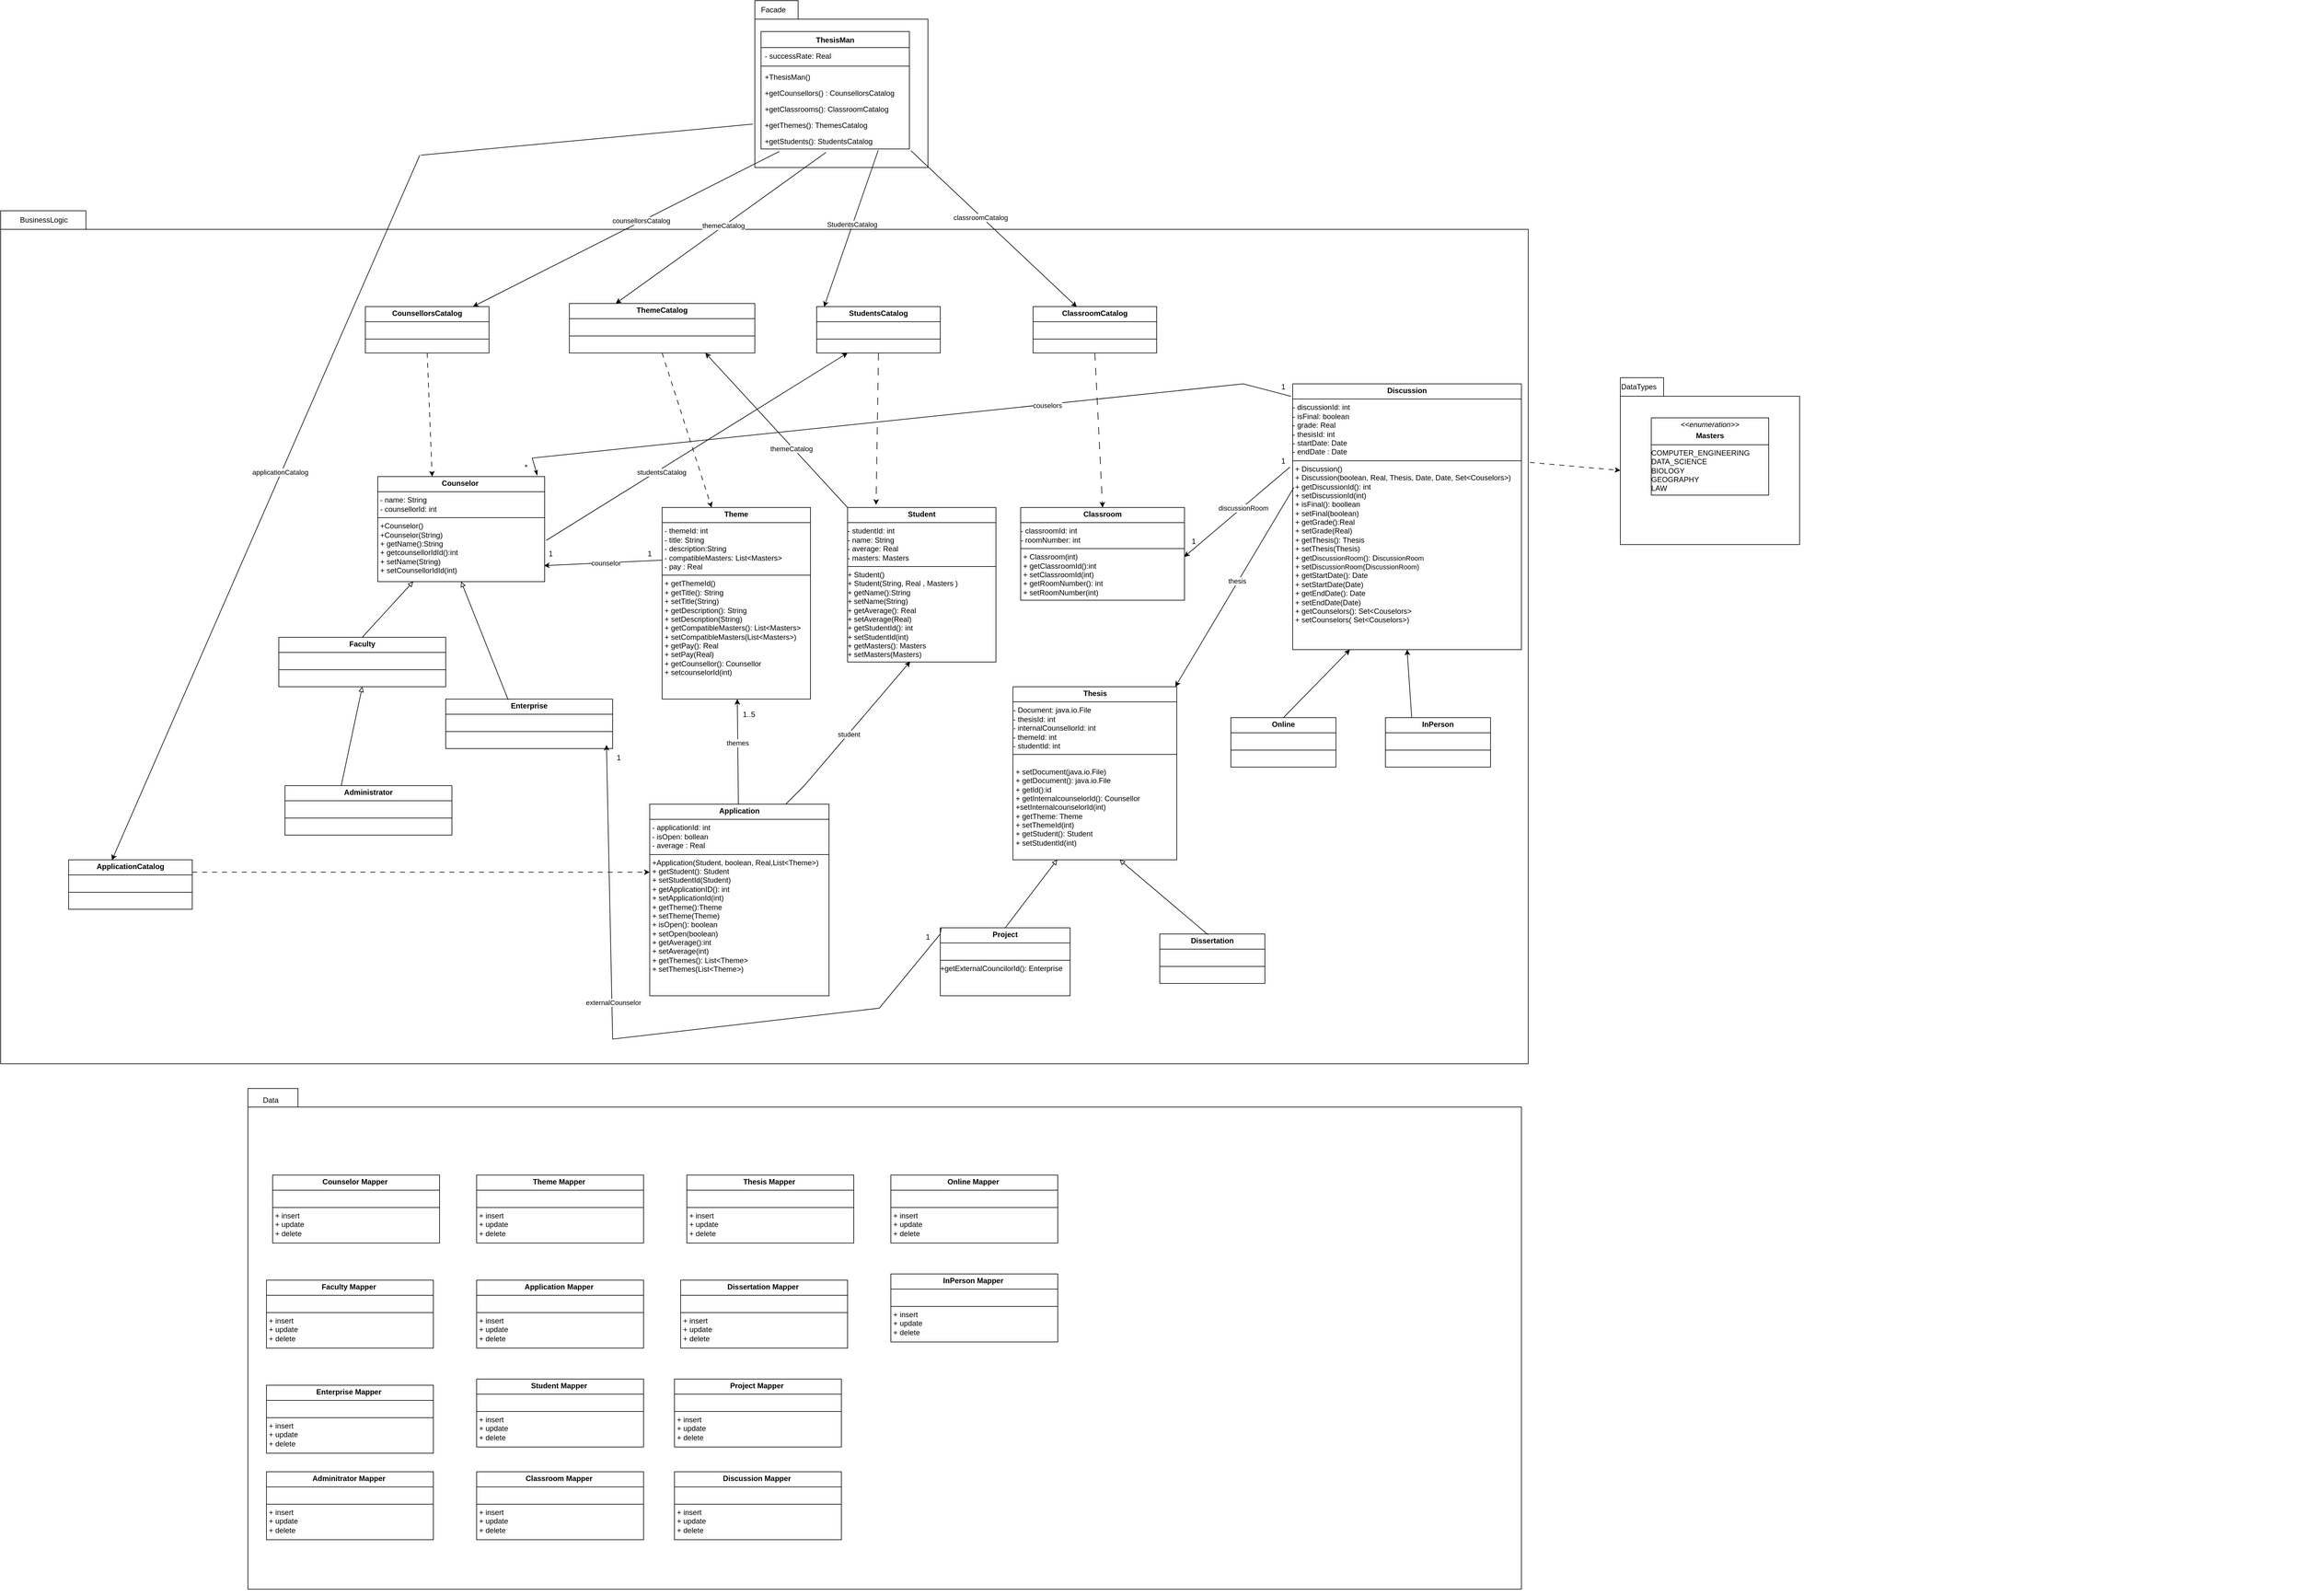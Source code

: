 <mxfile version="24.2.1" type="github">
  <diagram name="Page-1" id="Iy_dI4fpFOT3Uq1jtPuq">
    <mxGraphModel dx="2110" dy="1844" grid="1" gridSize="10" guides="1" tooltips="1" connect="1" arrows="1" fold="1" page="1" pageScale="1" pageWidth="850" pageHeight="1100" math="0" shadow="0">
      <root>
        <mxCell id="0" />
        <mxCell id="1" parent="0" />
        <mxCell id="9Kb7eWinXGNjsF5yYqvm-149" value="" style="shape=folder;fontStyle=1;spacingTop=10;tabWidth=70;tabHeight=30;tabPosition=left;html=1;whiteSpace=wrap;" parent="1" vertex="1">
          <mxGeometry x="740" y="90" width="280" height="270" as="geometry" />
        </mxCell>
        <mxCell id="9Kb7eWinXGNjsF5yYqvm-150" value="Facade" style="text;html=1;align=center;verticalAlign=middle;whiteSpace=wrap;rounded=0;" parent="1" vertex="1">
          <mxGeometry x="740" y="100" width="60" height="10" as="geometry" />
        </mxCell>
        <mxCell id="9Kb7eWinXGNjsF5yYqvm-152" value="" style="shape=folder;fontStyle=1;spacingTop=10;tabWidth=110;tabHeight=30;tabPosition=left;html=1;whiteSpace=wrap;" parent="1" vertex="1">
          <mxGeometry x="-480" y="430" width="2471" height="1380" as="geometry" />
        </mxCell>
        <mxCell id="9Kb7eWinXGNjsF5yYqvm-153" value="BusinessLogic" style="text;html=1;align=center;verticalAlign=middle;whiteSpace=wrap;rounded=0;" parent="1" vertex="1">
          <mxGeometry x="-440" y="430" width="60" height="30" as="geometry" />
        </mxCell>
        <mxCell id="9Kb7eWinXGNjsF5yYqvm-156" value="ThesisMan" style="swimlane;fontStyle=1;align=center;verticalAlign=top;childLayout=stackLayout;horizontal=1;startSize=26;horizontalStack=0;resizeParent=1;resizeParentMax=0;resizeLast=0;collapsible=1;marginBottom=0;whiteSpace=wrap;html=1;" parent="1" vertex="1">
          <mxGeometry x="750" y="140" width="240" height="190" as="geometry" />
        </mxCell>
        <mxCell id="9Kb7eWinXGNjsF5yYqvm-157" value="- successRate: Real" style="text;strokeColor=none;fillColor=none;align=left;verticalAlign=top;spacingLeft=4;spacingRight=4;overflow=hidden;rotatable=0;points=[[0,0.5],[1,0.5]];portConstraint=eastwest;whiteSpace=wrap;html=1;" parent="9Kb7eWinXGNjsF5yYqvm-156" vertex="1">
          <mxGeometry y="26" width="240" height="26" as="geometry" />
        </mxCell>
        <mxCell id="9Kb7eWinXGNjsF5yYqvm-158" value="" style="line;strokeWidth=1;fillColor=none;align=left;verticalAlign=middle;spacingTop=-1;spacingLeft=3;spacingRight=3;rotatable=0;labelPosition=right;points=[];portConstraint=eastwest;strokeColor=inherit;" parent="9Kb7eWinXGNjsF5yYqvm-156" vertex="1">
          <mxGeometry y="52" width="240" height="8" as="geometry" />
        </mxCell>
        <mxCell id="9Kb7eWinXGNjsF5yYqvm-159" value="+ThesisMan()" style="text;strokeColor=none;fillColor=none;align=left;verticalAlign=top;spacingLeft=4;spacingRight=4;overflow=hidden;rotatable=0;points=[[0,0.5],[1,0.5]];portConstraint=eastwest;whiteSpace=wrap;html=1;" parent="9Kb7eWinXGNjsF5yYqvm-156" vertex="1">
          <mxGeometry y="60" width="240" height="26" as="geometry" />
        </mxCell>
        <mxCell id="9Kb7eWinXGNjsF5yYqvm-163" value="&lt;div&gt;+getCounsellors() : CounsellorsCatalog&lt;br&gt;&lt;/div&gt;" style="text;strokeColor=none;fillColor=none;align=left;verticalAlign=top;spacingLeft=4;spacingRight=4;overflow=hidden;rotatable=0;points=[[0,0.5],[1,0.5]];portConstraint=eastwest;whiteSpace=wrap;html=1;" parent="9Kb7eWinXGNjsF5yYqvm-156" vertex="1">
          <mxGeometry y="86" width="240" height="26" as="geometry" />
        </mxCell>
        <mxCell id="9Kb7eWinXGNjsF5yYqvm-164" value="&lt;div&gt;+getClassrooms(): ClassroomCatalog&lt;br&gt;&lt;/div&gt;&lt;div&gt;&lt;br&gt;&lt;/div&gt;&lt;div&gt;&lt;br&gt;&lt;/div&gt;" style="text;strokeColor=none;fillColor=none;align=left;verticalAlign=top;spacingLeft=4;spacingRight=4;overflow=hidden;rotatable=0;points=[[0,0.5],[1,0.5]];portConstraint=eastwest;whiteSpace=wrap;html=1;" parent="9Kb7eWinXGNjsF5yYqvm-156" vertex="1">
          <mxGeometry y="112" width="240" height="26" as="geometry" />
        </mxCell>
        <mxCell id="9Kb7eWinXGNjsF5yYqvm-165" value="+getThemes(): ThemesCatalog" style="text;strokeColor=none;fillColor=none;align=left;verticalAlign=top;spacingLeft=4;spacingRight=4;overflow=hidden;rotatable=0;points=[[0,0.5],[1,0.5]];portConstraint=eastwest;whiteSpace=wrap;html=1;" parent="9Kb7eWinXGNjsF5yYqvm-156" vertex="1">
          <mxGeometry y="138" width="240" height="26" as="geometry" />
        </mxCell>
        <mxCell id="9Kb7eWinXGNjsF5yYqvm-180" value="+getStudents(): StudentsCatalog" style="text;strokeColor=none;fillColor=none;align=left;verticalAlign=top;spacingLeft=4;spacingRight=4;overflow=hidden;rotatable=0;points=[[0,0.5],[1,0.5]];portConstraint=eastwest;whiteSpace=wrap;html=1;" parent="9Kb7eWinXGNjsF5yYqvm-156" vertex="1">
          <mxGeometry y="164" width="240" height="26" as="geometry" />
        </mxCell>
        <mxCell id="9Kb7eWinXGNjsF5yYqvm-175" value="&lt;p style=&quot;margin:0px;margin-top:4px;text-align:center;&quot;&gt;&lt;b&gt;CounsellorsCatalog&lt;/b&gt;&lt;/p&gt;&lt;hr size=&quot;1&quot; style=&quot;border-style:solid;&quot;&gt;&lt;p style=&quot;margin:0px;margin-left:4px;&quot;&gt;&lt;br&gt;&lt;/p&gt;&lt;hr size=&quot;1&quot; style=&quot;border-style:solid;&quot;&gt;&lt;p style=&quot;margin:0px;margin-left:4px;&quot;&gt;&lt;br&gt;&lt;/p&gt;" style="verticalAlign=top;align=left;overflow=fill;html=1;whiteSpace=wrap;" parent="1" vertex="1">
          <mxGeometry x="110" y="585" width="200" height="75" as="geometry" />
        </mxCell>
        <mxCell id="9Kb7eWinXGNjsF5yYqvm-176" value="" style="endArrow=classic;html=1;rounded=0;exitX=0.122;exitY=1.16;exitDx=0;exitDy=0;exitPerimeter=0;" parent="1" source="9Kb7eWinXGNjsF5yYqvm-180" target="9Kb7eWinXGNjsF5yYqvm-175" edge="1">
          <mxGeometry width="50" height="50" relative="1" as="geometry">
            <mxPoint x="220" y="350" as="sourcePoint" />
            <mxPoint x="300" y="510" as="targetPoint" />
          </mxGeometry>
        </mxCell>
        <mxCell id="9Kb7eWinXGNjsF5yYqvm-177" value="counsellorsCatalog" style="edgeLabel;html=1;align=center;verticalAlign=middle;resizable=0;points=[];" parent="9Kb7eWinXGNjsF5yYqvm-176" vertex="1" connectable="0">
          <mxGeometry x="-0.1" y="-2" relative="1" as="geometry">
            <mxPoint as="offset" />
          </mxGeometry>
        </mxCell>
        <mxCell id="9Kb7eWinXGNjsF5yYqvm-178" value="&lt;p style=&quot;margin:0px;margin-top:4px;text-align:center;&quot;&gt;&lt;b&gt;ThemeCatalog&lt;/b&gt;&lt;/p&gt;&lt;hr size=&quot;1&quot; style=&quot;border-style:solid;&quot;&gt;&lt;p style=&quot;margin:0px;margin-left:4px;&quot;&gt;&lt;br&gt;&lt;/p&gt;&lt;hr size=&quot;1&quot; style=&quot;border-style:solid;&quot;&gt;&lt;p style=&quot;margin:0px;margin-left:4px;&quot;&gt;&lt;br&gt;&lt;/p&gt;" style="verticalAlign=top;align=left;overflow=fill;html=1;whiteSpace=wrap;" parent="1" vertex="1">
          <mxGeometry x="440" y="580" width="300" height="80" as="geometry" />
        </mxCell>
        <mxCell id="9Kb7eWinXGNjsF5yYqvm-179" value="&lt;p style=&quot;margin:0px;margin-top:4px;text-align:center;&quot;&gt;&lt;b&gt;StudentsCatalog&lt;/b&gt;&lt;/p&gt;&lt;hr size=&quot;1&quot; style=&quot;border-style:solid;&quot;&gt;&lt;p style=&quot;margin:0px;margin-left:4px;&quot;&gt;&lt;br&gt;&lt;/p&gt;&lt;hr size=&quot;1&quot; style=&quot;border-style:solid;&quot;&gt;&lt;p style=&quot;margin:0px;margin-left:4px;&quot;&gt;&lt;br&gt;&lt;/p&gt;" style="verticalAlign=top;align=left;overflow=fill;html=1;whiteSpace=wrap;" parent="1" vertex="1">
          <mxGeometry x="840" y="585" width="200" height="75" as="geometry" />
        </mxCell>
        <mxCell id="9Kb7eWinXGNjsF5yYqvm-181" value="" style="endArrow=classic;html=1;rounded=0;exitX=0.438;exitY=1.211;exitDx=0;exitDy=0;exitPerimeter=0;entryX=0.25;entryY=0;entryDx=0;entryDy=0;" parent="1" source="9Kb7eWinXGNjsF5yYqvm-180" target="9Kb7eWinXGNjsF5yYqvm-178" edge="1">
          <mxGeometry width="50" height="50" relative="1" as="geometry">
            <mxPoint x="400" y="570" as="sourcePoint" />
            <mxPoint x="450" y="520" as="targetPoint" />
          </mxGeometry>
        </mxCell>
        <mxCell id="9Kb7eWinXGNjsF5yYqvm-183" value="themeCatalog" style="edgeLabel;html=1;align=center;verticalAlign=middle;resizable=0;points=[];" parent="9Kb7eWinXGNjsF5yYqvm-181" vertex="1" connectable="0">
          <mxGeometry x="-0.024" y="-1" relative="1" as="geometry">
            <mxPoint as="offset" />
          </mxGeometry>
        </mxCell>
        <mxCell id="9Kb7eWinXGNjsF5yYqvm-182" value="" style="endArrow=classic;html=1;rounded=0;exitX=0.79;exitY=1.077;exitDx=0;exitDy=0;exitPerimeter=0;entryX=0.06;entryY=0.005;entryDx=0;entryDy=0;entryPerimeter=0;" parent="1" source="9Kb7eWinXGNjsF5yYqvm-180" target="9Kb7eWinXGNjsF5yYqvm-179" edge="1">
          <mxGeometry width="50" height="50" relative="1" as="geometry">
            <mxPoint x="400" y="570" as="sourcePoint" />
            <mxPoint x="450" y="520" as="targetPoint" />
          </mxGeometry>
        </mxCell>
        <mxCell id="9Kb7eWinXGNjsF5yYqvm-184" value="StudentsCatalog" style="edgeLabel;html=1;align=center;verticalAlign=middle;resizable=0;points=[];" parent="9Kb7eWinXGNjsF5yYqvm-182" vertex="1" connectable="0">
          <mxGeometry x="-0.052" y="-1" relative="1" as="geometry">
            <mxPoint as="offset" />
          </mxGeometry>
        </mxCell>
        <mxCell id="9Kb7eWinXGNjsF5yYqvm-185" value="" style="group" parent="1" vertex="1" connectable="0">
          <mxGeometry x="-90" y="1780" width="3330" height="890" as="geometry" />
        </mxCell>
        <mxCell id="9Kb7eWinXGNjsF5yYqvm-154" value="" style="shape=folder;fontStyle=1;spacingTop=10;tabWidth=70;tabHeight=30;tabPosition=left;html=1;whiteSpace=wrap;" parent="9Kb7eWinXGNjsF5yYqvm-185" vertex="1">
          <mxGeometry x="10" y="70" width="2060" height="810" as="geometry" />
        </mxCell>
        <mxCell id="9Kb7eWinXGNjsF5yYqvm-155" value="Data" style="text;html=1;align=center;verticalAlign=middle;whiteSpace=wrap;rounded=0;" parent="9Kb7eWinXGNjsF5yYqvm-185" vertex="1">
          <mxGeometry x="-159.998" y="39.996" width="413.793" height="97.778" as="geometry" />
        </mxCell>
        <mxCell id="OWafIZ12DqesCI9W8bvT-5" value="&lt;p style=&quot;margin: 4px 0px 0px; text-align: center;&quot;&gt;&lt;b&gt;Counselor Mapper&amp;nbsp;&lt;/b&gt;&lt;br&gt;&lt;/p&gt;&lt;hr style=&quot;border-style: solid;&quot; size=&quot;1&quot;&gt;&lt;p style=&quot;margin: 0px 0px 0px 4px;&quot;&gt;&lt;br&gt;&lt;/p&gt;&lt;hr style=&quot;border-style: solid;&quot; size=&quot;1&quot;&gt;&lt;p style=&quot;margin: 0px 0px 0px 4px;&quot;&gt;&lt;span style=&quot;background-color: initial;&quot;&gt;+ insert&lt;/span&gt;&lt;/p&gt;&lt;p style=&quot;margin: 0px 0px 0px 4px;&quot;&gt;&lt;span style=&quot;background-color: initial;&quot;&gt;+ update&lt;/span&gt;&lt;/p&gt;&lt;p style=&quot;margin: 0px 0px 0px 4px;&quot;&gt;&lt;span style=&quot;background-color: initial;&quot;&gt;+ delete&lt;/span&gt;&lt;/p&gt;" style="verticalAlign=top;align=left;overflow=fill;html=1;whiteSpace=wrap;" vertex="1" parent="9Kb7eWinXGNjsF5yYqvm-185">
          <mxGeometry x="50" y="210" width="270" height="110" as="geometry" />
        </mxCell>
        <mxCell id="OWafIZ12DqesCI9W8bvT-10" value="&lt;p style=&quot;margin:0px;margin-top:4px;text-align:center;&quot;&gt;&lt;b&gt;Faculty Mapper&amp;nbsp;&lt;/b&gt;&lt;br&gt;&lt;/p&gt;&lt;hr size=&quot;1&quot; style=&quot;border-style:solid;&quot;&gt;&lt;p style=&quot;margin:0px;margin-left:4px;&quot;&gt;&lt;br&gt;&lt;/p&gt;&lt;hr size=&quot;1&quot; style=&quot;border-style:solid;&quot;&gt;&lt;p style=&quot;margin:0px;margin-left:4px;&quot;&gt;&lt;span style=&quot;background-color: initial;&quot;&gt;+ insert&lt;/span&gt;&lt;/p&gt;&lt;p style=&quot;margin:0px;margin-left:4px;&quot;&gt;&lt;span style=&quot;background-color: initial;&quot;&gt;+ update&lt;/span&gt;&lt;/p&gt;&lt;p style=&quot;margin:0px;margin-left:4px;&quot;&gt;&lt;span style=&quot;background-color: initial;&quot;&gt;+ delete&lt;/span&gt;&lt;/p&gt;" style="verticalAlign=top;align=left;overflow=fill;html=1;whiteSpace=wrap;" vertex="1" parent="9Kb7eWinXGNjsF5yYqvm-185">
          <mxGeometry x="40" y="380" width="270" height="110" as="geometry" />
        </mxCell>
        <mxCell id="OWafIZ12DqesCI9W8bvT-11" value="&lt;p style=&quot;margin:0px;margin-top:4px;text-align:center;&quot;&gt;&lt;b&gt;Enterprise Mapper&amp;nbsp;&lt;/b&gt;&lt;br&gt;&lt;/p&gt;&lt;hr size=&quot;1&quot; style=&quot;border-style:solid;&quot;&gt;&lt;p style=&quot;margin:0px;margin-left:4px;&quot;&gt;&lt;br&gt;&lt;/p&gt;&lt;hr size=&quot;1&quot; style=&quot;border-style:solid;&quot;&gt;&lt;p style=&quot;margin:0px;margin-left:4px;&quot;&gt;&lt;span style=&quot;background-color: initial;&quot;&gt;+ insert&lt;/span&gt;&lt;/p&gt;&lt;p style=&quot;margin:0px;margin-left:4px;&quot;&gt;&lt;span style=&quot;background-color: initial;&quot;&gt;+ update&lt;/span&gt;&lt;/p&gt;&lt;p style=&quot;margin:0px;margin-left:4px;&quot;&gt;&lt;span style=&quot;background-color: initial;&quot;&gt;+ delete&lt;/span&gt;&lt;/p&gt;" style="verticalAlign=top;align=left;overflow=fill;html=1;whiteSpace=wrap;" vertex="1" parent="9Kb7eWinXGNjsF5yYqvm-185">
          <mxGeometry x="40" y="550" width="270" height="110" as="geometry" />
        </mxCell>
        <mxCell id="OWafIZ12DqesCI9W8bvT-12" value="&lt;p style=&quot;margin:0px;margin-top:4px;text-align:center;&quot;&gt;&lt;b&gt;Adminitrator Mapper&amp;nbsp;&lt;/b&gt;&lt;br&gt;&lt;/p&gt;&lt;hr size=&quot;1&quot; style=&quot;border-style:solid;&quot;&gt;&lt;p style=&quot;margin:0px;margin-left:4px;&quot;&gt;&lt;br&gt;&lt;/p&gt;&lt;hr size=&quot;1&quot; style=&quot;border-style:solid;&quot;&gt;&lt;p style=&quot;margin:0px;margin-left:4px;&quot;&gt;&lt;span style=&quot;background-color: initial;&quot;&gt;+ insert&lt;/span&gt;&lt;/p&gt;&lt;p style=&quot;margin:0px;margin-left:4px;&quot;&gt;&lt;span style=&quot;background-color: initial;&quot;&gt;+ update&lt;/span&gt;&lt;/p&gt;&lt;p style=&quot;margin:0px;margin-left:4px;&quot;&gt;&lt;span style=&quot;background-color: initial;&quot;&gt;+ delete&lt;/span&gt;&lt;/p&gt;" style="verticalAlign=top;align=left;overflow=fill;html=1;whiteSpace=wrap;" vertex="1" parent="9Kb7eWinXGNjsF5yYqvm-185">
          <mxGeometry x="40" y="690" width="270" height="110" as="geometry" />
        </mxCell>
        <mxCell id="OWafIZ12DqesCI9W8bvT-34" value="&lt;p style=&quot;margin: 4px 0px 0px; text-align: center;&quot;&gt;&lt;b&gt;Theme Mapper&amp;nbsp;&lt;/b&gt;&lt;br&gt;&lt;/p&gt;&lt;hr style=&quot;border-style: solid;&quot; size=&quot;1&quot;&gt;&lt;p style=&quot;margin: 0px 0px 0px 4px;&quot;&gt;&lt;br&gt;&lt;/p&gt;&lt;hr style=&quot;border-style: solid;&quot; size=&quot;1&quot;&gt;&lt;p style=&quot;margin: 0px 0px 0px 4px;&quot;&gt;&lt;span style=&quot;background-color: initial;&quot;&gt;+ insert&lt;/span&gt;&lt;/p&gt;&lt;p style=&quot;margin: 0px 0px 0px 4px;&quot;&gt;&lt;span style=&quot;background-color: initial;&quot;&gt;+ update&lt;/span&gt;&lt;/p&gt;&lt;p style=&quot;margin: 0px 0px 0px 4px;&quot;&gt;&lt;span style=&quot;background-color: initial;&quot;&gt;+ delete&lt;/span&gt;&lt;/p&gt;" style="verticalAlign=top;align=left;overflow=fill;html=1;whiteSpace=wrap;" vertex="1" parent="9Kb7eWinXGNjsF5yYqvm-185">
          <mxGeometry x="380" y="210" width="270" height="110" as="geometry" />
        </mxCell>
        <mxCell id="OWafIZ12DqesCI9W8bvT-35" value="&lt;p style=&quot;margin: 4px 0px 0px; text-align: center;&quot;&gt;&lt;b&gt;Application Mapper&amp;nbsp;&lt;/b&gt;&lt;br&gt;&lt;/p&gt;&lt;hr style=&quot;border-style: solid;&quot; size=&quot;1&quot;&gt;&lt;p style=&quot;margin: 0px 0px 0px 4px;&quot;&gt;&lt;br&gt;&lt;/p&gt;&lt;hr style=&quot;border-style: solid;&quot; size=&quot;1&quot;&gt;&lt;p style=&quot;margin: 0px 0px 0px 4px;&quot;&gt;&lt;span style=&quot;background-color: initial;&quot;&gt;+ insert&lt;/span&gt;&lt;/p&gt;&lt;p style=&quot;margin: 0px 0px 0px 4px;&quot;&gt;&lt;span style=&quot;background-color: initial;&quot;&gt;+ update&lt;/span&gt;&lt;/p&gt;&lt;p style=&quot;margin: 0px 0px 0px 4px;&quot;&gt;&lt;span style=&quot;background-color: initial;&quot;&gt;+ delete&lt;/span&gt;&lt;/p&gt;" style="verticalAlign=top;align=left;overflow=fill;html=1;whiteSpace=wrap;" vertex="1" parent="9Kb7eWinXGNjsF5yYqvm-185">
          <mxGeometry x="380" y="380" width="270" height="110" as="geometry" />
        </mxCell>
        <mxCell id="OWafIZ12DqesCI9W8bvT-36" value="&lt;p style=&quot;margin: 4px 0px 0px; text-align: center;&quot;&gt;&lt;b&gt;Student Mapper&amp;nbsp;&lt;/b&gt;&lt;br&gt;&lt;/p&gt;&lt;hr style=&quot;border-style: solid;&quot; size=&quot;1&quot;&gt;&lt;p style=&quot;margin: 0px 0px 0px 4px;&quot;&gt;&lt;br&gt;&lt;/p&gt;&lt;hr style=&quot;border-style: solid;&quot; size=&quot;1&quot;&gt;&lt;p style=&quot;margin: 0px 0px 0px 4px;&quot;&gt;&lt;span style=&quot;background-color: initial;&quot;&gt;+ insert&lt;/span&gt;&lt;/p&gt;&lt;p style=&quot;margin: 0px 0px 0px 4px;&quot;&gt;&lt;span style=&quot;background-color: initial;&quot;&gt;+ update&lt;/span&gt;&lt;/p&gt;&lt;p style=&quot;margin: 0px 0px 0px 4px;&quot;&gt;&lt;span style=&quot;background-color: initial;&quot;&gt;+ delete&lt;/span&gt;&lt;/p&gt;" style="verticalAlign=top;align=left;overflow=fill;html=1;whiteSpace=wrap;" vertex="1" parent="9Kb7eWinXGNjsF5yYqvm-185">
          <mxGeometry x="380" y="540" width="270" height="110" as="geometry" />
        </mxCell>
        <mxCell id="OWafIZ12DqesCI9W8bvT-37" value="&lt;p style=&quot;margin: 4px 0px 0px; text-align: center;&quot;&gt;&lt;b&gt;Classroom Mapper&amp;nbsp;&lt;/b&gt;&lt;br&gt;&lt;/p&gt;&lt;hr style=&quot;border-style: solid;&quot; size=&quot;1&quot;&gt;&lt;p style=&quot;margin: 0px 0px 0px 4px;&quot;&gt;&lt;br&gt;&lt;/p&gt;&lt;hr style=&quot;border-style: solid;&quot; size=&quot;1&quot;&gt;&lt;p style=&quot;margin: 0px 0px 0px 4px;&quot;&gt;&lt;span style=&quot;background-color: initial;&quot;&gt;+ insert&lt;/span&gt;&lt;/p&gt;&lt;p style=&quot;margin: 0px 0px 0px 4px;&quot;&gt;&lt;span style=&quot;background-color: initial;&quot;&gt;+ update&lt;/span&gt;&lt;/p&gt;&lt;p style=&quot;margin: 0px 0px 0px 4px;&quot;&gt;&lt;span style=&quot;background-color: initial;&quot;&gt;+ delete&lt;/span&gt;&lt;/p&gt;" style="verticalAlign=top;align=left;overflow=fill;html=1;whiteSpace=wrap;" vertex="1" parent="9Kb7eWinXGNjsF5yYqvm-185">
          <mxGeometry x="380" y="690" width="270" height="110" as="geometry" />
        </mxCell>
        <mxCell id="OWafIZ12DqesCI9W8bvT-38" value="&lt;p style=&quot;margin: 4px 0px 0px; text-align: center;&quot;&gt;&lt;b&gt;Thesis Mapper&amp;nbsp;&lt;/b&gt;&lt;br&gt;&lt;/p&gt;&lt;hr style=&quot;border-style: solid;&quot; size=&quot;1&quot;&gt;&lt;p style=&quot;margin: 0px 0px 0px 4px;&quot;&gt;&lt;br&gt;&lt;/p&gt;&lt;hr style=&quot;border-style: solid;&quot; size=&quot;1&quot;&gt;&lt;p style=&quot;margin: 0px 0px 0px 4px;&quot;&gt;&lt;span style=&quot;background-color: initial;&quot;&gt;+ insert&lt;/span&gt;&lt;/p&gt;&lt;p style=&quot;margin: 0px 0px 0px 4px;&quot;&gt;&lt;span style=&quot;background-color: initial;&quot;&gt;+ update&lt;/span&gt;&lt;/p&gt;&lt;p style=&quot;margin: 0px 0px 0px 4px;&quot;&gt;&lt;span style=&quot;background-color: initial;&quot;&gt;+ delete&lt;/span&gt;&lt;/p&gt;" style="verticalAlign=top;align=left;overflow=fill;html=1;whiteSpace=wrap;" vertex="1" parent="9Kb7eWinXGNjsF5yYqvm-185">
          <mxGeometry x="720" y="210" width="270" height="110" as="geometry" />
        </mxCell>
        <mxCell id="OWafIZ12DqesCI9W8bvT-39" value="&lt;p style=&quot;margin: 4px 0px 0px; text-align: center;&quot;&gt;&lt;b&gt;Dissertation Mapper&amp;nbsp;&lt;/b&gt;&lt;br&gt;&lt;/p&gt;&lt;hr style=&quot;border-style: solid;&quot; size=&quot;1&quot;&gt;&lt;p style=&quot;margin: 0px 0px 0px 4px;&quot;&gt;&lt;br&gt;&lt;/p&gt;&lt;hr style=&quot;border-style: solid;&quot; size=&quot;1&quot;&gt;&lt;p style=&quot;margin: 0px 0px 0px 4px;&quot;&gt;&lt;span style=&quot;background-color: initial;&quot;&gt;+ insert&lt;/span&gt;&lt;/p&gt;&lt;p style=&quot;margin: 0px 0px 0px 4px;&quot;&gt;&lt;span style=&quot;background-color: initial;&quot;&gt;+ update&lt;/span&gt;&lt;/p&gt;&lt;p style=&quot;margin: 0px 0px 0px 4px;&quot;&gt;&lt;span style=&quot;background-color: initial;&quot;&gt;+ delete&lt;/span&gt;&lt;/p&gt;" style="verticalAlign=top;align=left;overflow=fill;html=1;whiteSpace=wrap;" vertex="1" parent="9Kb7eWinXGNjsF5yYqvm-185">
          <mxGeometry x="710" y="380" width="270" height="110" as="geometry" />
        </mxCell>
        <mxCell id="OWafIZ12DqesCI9W8bvT-40" value="&lt;p style=&quot;margin: 4px 0px 0px; text-align: center;&quot;&gt;&lt;b&gt;Project Mapper&amp;nbsp;&lt;/b&gt;&lt;br&gt;&lt;/p&gt;&lt;hr style=&quot;border-style: solid;&quot; size=&quot;1&quot;&gt;&lt;p style=&quot;margin: 0px 0px 0px 4px;&quot;&gt;&lt;br&gt;&lt;/p&gt;&lt;hr style=&quot;border-style: solid;&quot; size=&quot;1&quot;&gt;&lt;p style=&quot;margin: 0px 0px 0px 4px;&quot;&gt;&lt;span style=&quot;background-color: initial;&quot;&gt;+ insert&lt;/span&gt;&lt;/p&gt;&lt;p style=&quot;margin: 0px 0px 0px 4px;&quot;&gt;&lt;span style=&quot;background-color: initial;&quot;&gt;+ update&lt;/span&gt;&lt;/p&gt;&lt;p style=&quot;margin: 0px 0px 0px 4px;&quot;&gt;&lt;span style=&quot;background-color: initial;&quot;&gt;+ delete&lt;/span&gt;&lt;/p&gt;" style="verticalAlign=top;align=left;overflow=fill;html=1;whiteSpace=wrap;" vertex="1" parent="9Kb7eWinXGNjsF5yYqvm-185">
          <mxGeometry x="700" y="540" width="270" height="110" as="geometry" />
        </mxCell>
        <mxCell id="OWafIZ12DqesCI9W8bvT-41" value="&lt;p style=&quot;margin: 4px 0px 0px; text-align: center;&quot;&gt;&lt;b&gt;Discussion Mapper&amp;nbsp;&lt;/b&gt;&lt;br&gt;&lt;/p&gt;&lt;hr style=&quot;border-style: solid;&quot; size=&quot;1&quot;&gt;&lt;p style=&quot;margin: 0px 0px 0px 4px;&quot;&gt;&lt;br&gt;&lt;/p&gt;&lt;hr style=&quot;border-style: solid;&quot; size=&quot;1&quot;&gt;&lt;p style=&quot;margin: 0px 0px 0px 4px;&quot;&gt;&lt;span style=&quot;background-color: initial;&quot;&gt;+ insert&lt;/span&gt;&lt;/p&gt;&lt;p style=&quot;margin: 0px 0px 0px 4px;&quot;&gt;&lt;span style=&quot;background-color: initial;&quot;&gt;+ update&lt;/span&gt;&lt;/p&gt;&lt;p style=&quot;margin: 0px 0px 0px 4px;&quot;&gt;&lt;span style=&quot;background-color: initial;&quot;&gt;+ delete&lt;/span&gt;&lt;/p&gt;" style="verticalAlign=top;align=left;overflow=fill;html=1;whiteSpace=wrap;" vertex="1" parent="9Kb7eWinXGNjsF5yYqvm-185">
          <mxGeometry x="700" y="690" width="270" height="110" as="geometry" />
        </mxCell>
        <mxCell id="OWafIZ12DqesCI9W8bvT-42" value="&lt;p style=&quot;margin: 4px 0px 0px; text-align: center;&quot;&gt;&lt;b&gt;Online Mapper&amp;nbsp;&lt;/b&gt;&lt;br&gt;&lt;/p&gt;&lt;hr style=&quot;border-style: solid;&quot; size=&quot;1&quot;&gt;&lt;p style=&quot;margin: 0px 0px 0px 4px;&quot;&gt;&lt;br&gt;&lt;/p&gt;&lt;hr style=&quot;border-style: solid;&quot; size=&quot;1&quot;&gt;&lt;p style=&quot;margin: 0px 0px 0px 4px;&quot;&gt;&lt;span style=&quot;background-color: initial;&quot;&gt;+ insert&lt;/span&gt;&lt;/p&gt;&lt;p style=&quot;margin: 0px 0px 0px 4px;&quot;&gt;&lt;span style=&quot;background-color: initial;&quot;&gt;+ update&lt;/span&gt;&lt;/p&gt;&lt;p style=&quot;margin: 0px 0px 0px 4px;&quot;&gt;&lt;span style=&quot;background-color: initial;&quot;&gt;+ delete&lt;/span&gt;&lt;/p&gt;" style="verticalAlign=top;align=left;overflow=fill;html=1;whiteSpace=wrap;" vertex="1" parent="9Kb7eWinXGNjsF5yYqvm-185">
          <mxGeometry x="1050" y="210" width="270" height="110" as="geometry" />
        </mxCell>
        <mxCell id="OWafIZ12DqesCI9W8bvT-43" value="&lt;p style=&quot;margin: 4px 0px 0px; text-align: center;&quot;&gt;&lt;b&gt;InPerson Mapper&amp;nbsp;&lt;/b&gt;&lt;br&gt;&lt;/p&gt;&lt;hr style=&quot;border-style: solid;&quot; size=&quot;1&quot;&gt;&lt;p style=&quot;margin: 0px 0px 0px 4px;&quot;&gt;&lt;br&gt;&lt;/p&gt;&lt;hr style=&quot;border-style: solid;&quot; size=&quot;1&quot;&gt;&lt;p style=&quot;margin: 0px 0px 0px 4px;&quot;&gt;&lt;span style=&quot;background-color: initial;&quot;&gt;+ insert&lt;/span&gt;&lt;/p&gt;&lt;p style=&quot;margin: 0px 0px 0px 4px;&quot;&gt;&lt;span style=&quot;background-color: initial;&quot;&gt;+ update&lt;/span&gt;&lt;/p&gt;&lt;p style=&quot;margin: 0px 0px 0px 4px;&quot;&gt;&lt;span style=&quot;background-color: initial;&quot;&gt;+ delete&lt;/span&gt;&lt;/p&gt;" style="verticalAlign=top;align=left;overflow=fill;html=1;whiteSpace=wrap;" vertex="1" parent="9Kb7eWinXGNjsF5yYqvm-185">
          <mxGeometry x="1050" y="370" width="270" height="110" as="geometry" />
        </mxCell>
        <mxCell id="9Kb7eWinXGNjsF5yYqvm-186" value="&lt;p style=&quot;margin:0px;margin-top:4px;text-align:center;&quot;&gt;&lt;b&gt;ClassroomCatalog&lt;/b&gt;&lt;/p&gt;&lt;hr size=&quot;1&quot; style=&quot;border-style:solid;&quot;&gt;&lt;p style=&quot;margin:0px;margin-left:4px;&quot;&gt;&lt;br&gt;&lt;/p&gt;&lt;hr size=&quot;1&quot; style=&quot;border-style:solid;&quot;&gt;&lt;p style=&quot;margin:0px;margin-left:4px;&quot;&gt;&lt;br&gt;&lt;/p&gt;" style="verticalAlign=top;align=left;overflow=fill;html=1;whiteSpace=wrap;" parent="1" vertex="1">
          <mxGeometry x="1190" y="585" width="200" height="75" as="geometry" />
        </mxCell>
        <mxCell id="9Kb7eWinXGNjsF5yYqvm-188" value="" style="endArrow=classic;html=1;rounded=0;entryX=0.354;entryY=0.007;entryDx=0;entryDy=0;entryPerimeter=0;exitX=1.011;exitY=1.11;exitDx=0;exitDy=0;exitPerimeter=0;" parent="1" source="9Kb7eWinXGNjsF5yYqvm-180" target="9Kb7eWinXGNjsF5yYqvm-186" edge="1">
          <mxGeometry width="50" height="50" relative="1" as="geometry">
            <mxPoint x="490" y="580" as="sourcePoint" />
            <mxPoint x="540" y="530" as="targetPoint" />
          </mxGeometry>
        </mxCell>
        <mxCell id="9Kb7eWinXGNjsF5yYqvm-189" value="classroomCatalog" style="edgeLabel;html=1;align=center;verticalAlign=middle;resizable=0;points=[];" parent="9Kb7eWinXGNjsF5yYqvm-188" vertex="1" connectable="0">
          <mxGeometry x="-0.159" y="-2" relative="1" as="geometry">
            <mxPoint x="1" as="offset" />
          </mxGeometry>
        </mxCell>
        <mxCell id="9Kb7eWinXGNjsF5yYqvm-191" value="" style="endArrow=classic;html=1;rounded=0;exitX=0.5;exitY=1;exitDx=0;exitDy=0;entryX=0.326;entryY=0;entryDx=0;entryDy=0;entryPerimeter=0;dashed=1;dashPattern=8 8;" parent="1" source="9Kb7eWinXGNjsF5yYqvm-175" target="9Kb7eWinXGNjsF5yYqvm-196" edge="1">
          <mxGeometry width="50" height="50" relative="1" as="geometry">
            <mxPoint x="280" y="925" as="sourcePoint" />
            <mxPoint x="330" y="875" as="targetPoint" />
          </mxGeometry>
        </mxCell>
        <mxCell id="9Kb7eWinXGNjsF5yYqvm-196" value="&lt;p style=&quot;margin:0px;margin-top:4px;text-align:center;&quot;&gt;&lt;b&gt;Counselor&amp;nbsp;&lt;/b&gt;&lt;br&gt;&lt;/p&gt;&lt;hr size=&quot;1&quot; style=&quot;border-style:solid;&quot;&gt;&lt;p style=&quot;margin:0px;margin-left:4px;&quot;&gt;- name: String&lt;/p&gt;&lt;p style=&quot;margin:0px;margin-left:4px;&quot;&gt;- counsellorId: int&lt;br&gt;&lt;/p&gt;&lt;hr size=&quot;1&quot; style=&quot;border-style:solid;&quot;&gt;&lt;p style=&quot;margin:0px;margin-left:4px;&quot;&gt;&lt;span style=&quot;background-color: initial;&quot;&gt;+Counselor()&lt;/span&gt;&lt;/p&gt;&lt;p style=&quot;margin:0px;margin-left:4px;&quot;&gt;&lt;span style=&quot;background-color: initial;&quot;&gt;+Counselor(String)&lt;/span&gt;&lt;/p&gt;&lt;p style=&quot;margin:0px;margin-left:4px;&quot;&gt;&lt;span style=&quot;background-color: initial;&quot;&gt;+ getName():String&lt;/span&gt;&lt;br&gt;&lt;/p&gt;&lt;p style=&quot;margin:0px;margin-left:4px;&quot;&gt;+ get&lt;span style=&quot;background-color: initial;&quot;&gt;counsellorId&lt;/span&gt;&lt;span style=&quot;background-color: initial;&quot;&gt;Id():int&lt;/span&gt;&lt;/p&gt;&lt;p style=&quot;margin: 0px 0px 0px 4px;&quot;&gt;&lt;span style=&quot;background-color: initial;&quot;&gt;+ setName(String)&lt;/span&gt;&lt;/p&gt;&lt;p style=&quot;margin: 0px 0px 0px 4px;&quot;&gt;+ setC&lt;span style=&quot;background-color: initial;&quot;&gt;ounsellorId&lt;/span&gt;&lt;span style=&quot;background-color: initial;&quot;&gt;Id(int)&lt;/span&gt;&lt;/p&gt;&lt;p style=&quot;margin: 0px 0px 0px 4px;&quot;&gt;&lt;br&gt;&lt;/p&gt;" style="verticalAlign=top;align=left;overflow=fill;html=1;whiteSpace=wrap;" parent="1" vertex="1">
          <mxGeometry x="130" y="860" width="270" height="170" as="geometry" />
        </mxCell>
        <mxCell id="9Kb7eWinXGNjsF5yYqvm-198" value="" style="endArrow=classic;html=1;rounded=0;entryX=0.25;entryY=1;entryDx=0;entryDy=0;exitX=1.009;exitY=0.608;exitDx=0;exitDy=0;exitPerimeter=0;" parent="1" source="9Kb7eWinXGNjsF5yYqvm-196" target="9Kb7eWinXGNjsF5yYqvm-179" edge="1">
          <mxGeometry width="50" height="50" relative="1" as="geometry">
            <mxPoint x="420" y="970" as="sourcePoint" />
            <mxPoint x="470" y="920" as="targetPoint" />
          </mxGeometry>
        </mxCell>
        <mxCell id="9Kb7eWinXGNjsF5yYqvm-199" value="studentsCatalog" style="edgeLabel;html=1;align=center;verticalAlign=middle;resizable=0;points=[];" parent="9Kb7eWinXGNjsF5yYqvm-198" vertex="1" connectable="0">
          <mxGeometry x="-0.246" y="-4" relative="1" as="geometry">
            <mxPoint as="offset" />
          </mxGeometry>
        </mxCell>
        <mxCell id="9Kb7eWinXGNjsF5yYqvm-200" value="&lt;p style=&quot;margin:0px;margin-top:4px;text-align:center;&quot;&gt;&lt;b&gt;Faculty&lt;/b&gt;&lt;/p&gt;&lt;hr size=&quot;1&quot; style=&quot;border-style:solid;&quot;&gt;&lt;p style=&quot;margin:0px;margin-left:4px;&quot;&gt;&lt;br&gt;&lt;/p&gt;&lt;hr size=&quot;1&quot; style=&quot;border-style:solid;&quot;&gt;" style="verticalAlign=top;align=left;overflow=fill;html=1;whiteSpace=wrap;" parent="1" vertex="1">
          <mxGeometry x="-30" y="1120" width="270" height="80" as="geometry" />
        </mxCell>
        <mxCell id="9Kb7eWinXGNjsF5yYqvm-201" value="" style="endArrow=block;html=1;rounded=0;exitX=0.5;exitY=0;exitDx=0;exitDy=0;endFill=0;" parent="1" source="9Kb7eWinXGNjsF5yYqvm-200" target="9Kb7eWinXGNjsF5yYqvm-196" edge="1">
          <mxGeometry width="50" height="50" relative="1" as="geometry">
            <mxPoint x="240" y="1100" as="sourcePoint" />
            <mxPoint x="290" y="1050" as="targetPoint" />
          </mxGeometry>
        </mxCell>
        <mxCell id="9Kb7eWinXGNjsF5yYqvm-202" value="" style="endArrow=block;html=1;rounded=0;exitX=0.336;exitY=0.016;exitDx=0;exitDy=0;endFill=0;exitPerimeter=0;entryX=0.5;entryY=1;entryDx=0;entryDy=0;" parent="1" source="9Kb7eWinXGNjsF5yYqvm-203" target="9Kb7eWinXGNjsF5yYqvm-200" edge="1">
          <mxGeometry width="50" height="50" relative="1" as="geometry">
            <mxPoint x="180" y="1310" as="sourcePoint" />
            <mxPoint x="200" y="1210" as="targetPoint" />
          </mxGeometry>
        </mxCell>
        <mxCell id="9Kb7eWinXGNjsF5yYqvm-203" value="&lt;p style=&quot;margin:0px;margin-top:4px;text-align:center;&quot;&gt;&lt;b&gt;Administrator&lt;/b&gt;&lt;br&gt;&lt;/p&gt;&lt;hr size=&quot;1&quot; style=&quot;border-style:solid;&quot;&gt;&lt;p style=&quot;margin:0px;margin-left:4px;&quot;&gt;&lt;br&gt;&lt;/p&gt;&lt;hr size=&quot;1&quot; style=&quot;border-style:solid;&quot;&gt;" style="verticalAlign=top;align=left;overflow=fill;html=1;whiteSpace=wrap;" parent="1" vertex="1">
          <mxGeometry x="-20" y="1360" width="270" height="80" as="geometry" />
        </mxCell>
        <mxCell id="9Kb7eWinXGNjsF5yYqvm-204" value="&lt;p style=&quot;margin:0px;margin-top:4px;text-align:center;&quot;&gt;&lt;b&gt;Enterprise&lt;/b&gt;&lt;br&gt;&lt;/p&gt;&lt;hr size=&quot;1&quot; style=&quot;border-style:solid;&quot;&gt;&lt;p style=&quot;margin:0px;margin-left:4px;&quot;&gt;&lt;br&gt;&lt;/p&gt;&lt;hr size=&quot;1&quot; style=&quot;border-style:solid;&quot;&gt;" style="verticalAlign=top;align=left;overflow=fill;html=1;whiteSpace=wrap;" parent="1" vertex="1">
          <mxGeometry x="240" y="1220" width="270" height="80" as="geometry" />
        </mxCell>
        <mxCell id="9Kb7eWinXGNjsF5yYqvm-205" value="" style="endArrow=block;html=1;rounded=0;endFill=0;entryX=0.5;entryY=1;entryDx=0;entryDy=0;exitX=0.374;exitY=0.013;exitDx=0;exitDy=0;exitPerimeter=0;" parent="1" source="9Kb7eWinXGNjsF5yYqvm-204" target="9Kb7eWinXGNjsF5yYqvm-196" edge="1">
          <mxGeometry width="50" height="50" relative="1" as="geometry">
            <mxPoint x="530" y="1180" as="sourcePoint" />
            <mxPoint x="540" y="1040" as="targetPoint" />
          </mxGeometry>
        </mxCell>
        <mxCell id="9Kb7eWinXGNjsF5yYqvm-207" value="" style="endArrow=classic;html=1;rounded=0;exitX=0.5;exitY=1;exitDx=0;exitDy=0;dashed=1;dashPattern=8 8;" parent="1" source="9Kb7eWinXGNjsF5yYqvm-178" edge="1">
          <mxGeometry width="50" height="50" relative="1" as="geometry">
            <mxPoint x="700" y="960" as="sourcePoint" />
            <mxPoint x="670" y="910" as="targetPoint" />
          </mxGeometry>
        </mxCell>
        <mxCell id="9Kb7eWinXGNjsF5yYqvm-209" value="&lt;p style=&quot;margin:0px;margin-top:4px;text-align:center;&quot;&gt;&lt;b&gt;Theme&lt;/b&gt;&lt;/p&gt;&lt;hr size=&quot;1&quot; style=&quot;border-style:solid;&quot;&gt;&lt;p style=&quot;margin:0px;margin-left:4px;&quot;&gt;- themeId: int&lt;br&gt;&lt;/p&gt;&lt;p style=&quot;margin:0px;margin-left:4px;&quot;&gt;- title: String&lt;/p&gt;&lt;p style=&quot;margin:0px;margin-left:4px;&quot;&gt;- description:String&lt;/p&gt;&lt;p style=&quot;margin:0px;margin-left:4px;&quot;&gt;- compatibleMasters: List&amp;lt;Masters&amp;gt;&lt;/p&gt;&lt;p style=&quot;margin:0px;margin-left:4px;&quot;&gt;- pay : Real&lt;/p&gt;&lt;hr size=&quot;1&quot; style=&quot;border-style:solid;&quot;&gt;&lt;p style=&quot;margin:0px;margin-left:4px;&quot;&gt;+ getThemeId()&lt;/p&gt;&lt;p style=&quot;margin:0px;margin-left:4px;&quot;&gt;&lt;span style=&quot;background-color: initial;&quot;&gt;+ getTitle(): String&lt;/span&gt;&lt;/p&gt;&lt;p style=&quot;margin:0px;margin-left:4px;&quot;&gt;+ setTitle(String)&lt;/p&gt;&lt;p style=&quot;margin:0px;margin-left:4px;&quot;&gt;+ getDescription(): String&lt;/p&gt;&lt;p style=&quot;margin:0px;margin-left:4px;&quot;&gt;+ setDescription(String)&lt;/p&gt;&lt;p style=&quot;margin:0px;margin-left:4px;&quot;&gt;+ getCompatibleMasters(): List&amp;lt;Masters&amp;gt;&lt;/p&gt;&lt;p style=&quot;margin:0px;margin-left:4px;&quot;&gt;+ setCompatibleMasters(List&amp;lt;Masters&amp;gt;)&lt;/p&gt;&lt;p style=&quot;margin:0px;margin-left:4px;&quot;&gt;+ getPay(): Real&lt;/p&gt;&lt;p style=&quot;margin:0px;margin-left:4px;&quot;&gt;+ setPay(Real)&lt;/p&gt;&lt;p style=&quot;margin:0px;margin-left:4px;&quot;&gt;+ getCounsellor(): Counsellor&lt;br&gt;&lt;/p&gt;&lt;p style=&quot;margin:0px;margin-left:4px;&quot;&gt;+ setcounselorId(int)&lt;/p&gt;" style="verticalAlign=top;align=left;overflow=fill;html=1;whiteSpace=wrap;" parent="1" vertex="1">
          <mxGeometry x="590" y="910" width="240" height="310" as="geometry" />
        </mxCell>
        <mxCell id="9Kb7eWinXGNjsF5yYqvm-210" value="" style="group;" parent="1" vertex="1" connectable="0">
          <mxGeometry x="2140" y="700" width="290" height="270" as="geometry" />
        </mxCell>
        <mxCell id="9Kb7eWinXGNjsF5yYqvm-211" value="" style="shape=folder;fontStyle=1;spacingTop=10;tabWidth=70;tabHeight=30;tabPosition=left;html=1;whiteSpace=wrap;" parent="9Kb7eWinXGNjsF5yYqvm-210" vertex="1">
          <mxGeometry width="290" height="270" as="geometry" />
        </mxCell>
        <mxCell id="9Kb7eWinXGNjsF5yYqvm-212" value="DataTypes" style="text;html=1;align=center;verticalAlign=middle;whiteSpace=wrap;rounded=0;" parent="9Kb7eWinXGNjsF5yYqvm-210" vertex="1">
          <mxGeometry width="60" height="30" as="geometry" />
        </mxCell>
        <mxCell id="9Kb7eWinXGNjsF5yYqvm-213" value="&lt;p style=&quot;margin:0px;margin-top:4px;text-align:center;&quot;&gt;&lt;i&gt;&amp;lt;&amp;lt;enumeration&amp;gt;&amp;gt;&lt;/i&gt;&lt;b&gt;&lt;br&gt;&lt;/b&gt;&lt;/p&gt;&lt;p style=&quot;margin:0px;margin-top:4px;text-align:center;&quot;&gt;&lt;b&gt;Masters&lt;/b&gt;&lt;/p&gt;&lt;hr size=&quot;1&quot; style=&quot;border-style:solid;&quot;&gt;&lt;div&gt;COMPUTER_ENGINEERING&lt;/div&gt;&lt;div&gt;DATA_SCIENCE&lt;br&gt;BIOLOGY&lt;br&gt;GEOGRAPHY&lt;/div&gt;&lt;div&gt;LAW&lt;br&gt;&lt;/div&gt;&lt;hr size=&quot;1&quot; style=&quot;border-style:solid;&quot;&gt;" style="verticalAlign=top;align=left;overflow=fill;html=1;whiteSpace=wrap;" parent="9Kb7eWinXGNjsF5yYqvm-210" vertex="1">
          <mxGeometry x="50" y="65" width="190" height="125" as="geometry" />
        </mxCell>
        <mxCell id="9Kb7eWinXGNjsF5yYqvm-217" value="" style="endArrow=classic;html=1;rounded=0;exitX=0.5;exitY=1;exitDx=0;exitDy=0;entryX=0.192;entryY=-0.018;entryDx=0;entryDy=0;entryPerimeter=0;dashed=1;dashPattern=12 12;" parent="1" source="9Kb7eWinXGNjsF5yYqvm-179" target="9Kb7eWinXGNjsF5yYqvm-218" edge="1">
          <mxGeometry width="50" height="50" relative="1" as="geometry">
            <mxPoint x="710" y="970" as="sourcePoint" />
            <mxPoint x="760" y="920" as="targetPoint" />
          </mxGeometry>
        </mxCell>
        <mxCell id="9Kb7eWinXGNjsF5yYqvm-218" value="&lt;p style=&quot;margin:0px;margin-top:4px;text-align:center;&quot;&gt;&lt;b&gt;Student&lt;/b&gt;&lt;/p&gt;&lt;hr size=&quot;1&quot; style=&quot;border-style:solid;&quot;&gt;&lt;div&gt;- studentId: int&lt;br&gt;&lt;/div&gt;&lt;div&gt;- name: String&lt;/div&gt;&lt;div&gt;- average: Real&lt;/div&gt;&lt;div&gt;- masters: Masters&lt;br&gt;&lt;/div&gt;&lt;hr size=&quot;1&quot; style=&quot;border-style:solid;&quot;&gt;&lt;div&gt;+ Student()&lt;/div&gt;&lt;div&gt;+ Student(String, Real , Masters )&lt;/div&gt;&lt;div&gt;&lt;span style=&quot;background-color: initial;&quot;&gt;+ getName():String&lt;/span&gt;&lt;/div&gt;&lt;div&gt;+ setName(String)&lt;/div&gt;&lt;div&gt;+ getAverage(): Real&lt;/div&gt;&lt;div&gt;+ setAverage(Real)&lt;/div&gt;&lt;div&gt;+ getStudentId(): int&lt;/div&gt;&lt;div&gt;+ setStudentId(int)&lt;br&gt;&lt;/div&gt;&lt;div&gt;+ getMasters(): Masters&lt;br&gt;&lt;/div&gt;&lt;div&gt;+ setMasters(Masters)&lt;/div&gt;&lt;div&gt;&lt;br&gt;&lt;/div&gt;" style="verticalAlign=top;align=left;overflow=fill;html=1;whiteSpace=wrap;" parent="1" vertex="1">
          <mxGeometry x="890" y="910" width="240" height="250" as="geometry" />
        </mxCell>
        <mxCell id="9Kb7eWinXGNjsF5yYqvm-223" value="" style="endArrow=classic;html=1;rounded=0;entryX=0.733;entryY=1;entryDx=0;entryDy=0;entryPerimeter=0;exitX=0;exitY=0;exitDx=0;exitDy=0;" parent="1" source="9Kb7eWinXGNjsF5yYqvm-218" target="9Kb7eWinXGNjsF5yYqvm-178" edge="1">
          <mxGeometry width="50" height="50" relative="1" as="geometry">
            <mxPoint x="860" y="1090" as="sourcePoint" />
            <mxPoint x="910" y="1040" as="targetPoint" />
          </mxGeometry>
        </mxCell>
        <mxCell id="9Kb7eWinXGNjsF5yYqvm-224" value="themeCatalog" style="edgeLabel;html=1;align=center;verticalAlign=middle;resizable=0;points=[];" parent="9Kb7eWinXGNjsF5yYqvm-223" vertex="1" connectable="0">
          <mxGeometry x="-0.224" y="3" relative="1" as="geometry">
            <mxPoint as="offset" />
          </mxGeometry>
        </mxCell>
        <mxCell id="9Kb7eWinXGNjsF5yYqvm-225" value="&lt;p style=&quot;margin:0px;margin-top:4px;text-align:center;&quot;&gt;&lt;b&gt;Classroom&lt;/b&gt;&lt;/p&gt;&lt;hr size=&quot;1&quot; style=&quot;border-style:solid;&quot;&gt;&lt;div&gt;- classroomId: int&lt;br&gt;&lt;/div&gt;&lt;div&gt;- roomNumber: int&lt;br&gt;&lt;/div&gt;&lt;hr size=&quot;1&quot; style=&quot;border-style:solid;&quot;&gt;&lt;p style=&quot;margin:0px;margin-left:4px;&quot;&gt;+ Classroom(int)&lt;/p&gt;&lt;p style=&quot;margin:0px;margin-left:4px;&quot;&gt;+ getClassroomId():int&lt;/p&gt;&lt;p style=&quot;margin:0px;margin-left:4px;&quot;&gt;+ setClassroomId(int)&lt;br&gt;&lt;/p&gt;&lt;p style=&quot;margin:0px;margin-left:4px;&quot;&gt;+ getRoomNumber(): int&lt;/p&gt;&lt;p style=&quot;margin:0px;margin-left:4px;&quot;&gt;+&amp;nbsp;setRoomNumber(int)&lt;/p&gt;&lt;p style=&quot;margin:0px;margin-left:4px;&quot;&gt;&lt;br&gt;&lt;/p&gt;" style="verticalAlign=top;align=left;overflow=fill;html=1;whiteSpace=wrap;" parent="1" vertex="1">
          <mxGeometry x="1170" y="910" width="265" height="150" as="geometry" />
        </mxCell>
        <mxCell id="9Kb7eWinXGNjsF5yYqvm-226" value="" style="endArrow=classic;html=1;rounded=0;entryX=0.5;entryY=0;entryDx=0;entryDy=0;exitX=0.5;exitY=1;exitDx=0;exitDy=0;dashed=1;dashPattern=12 12;" parent="1" source="9Kb7eWinXGNjsF5yYqvm-186" target="9Kb7eWinXGNjsF5yYqvm-225" edge="1">
          <mxGeometry width="50" height="50" relative="1" as="geometry">
            <mxPoint x="1030" y="1150" as="sourcePoint" />
            <mxPoint x="1080" y="1100" as="targetPoint" />
          </mxGeometry>
        </mxCell>
        <mxCell id="9Kb7eWinXGNjsF5yYqvm-227" value="&lt;p style=&quot;margin:0px;margin-top:4px;text-align:center;&quot;&gt;&lt;b&gt;Thesis&lt;/b&gt;&lt;/p&gt;&lt;hr size=&quot;1&quot; style=&quot;border-style:solid;&quot;&gt;&lt;div&gt;- Document: java.io.File&lt;/div&gt;&lt;div&gt;- thesisId: int&lt;/div&gt;&lt;div&gt;- internalCounsellorId: int&lt;/div&gt;&lt;div&gt;- themeId: int&lt;/div&gt;&lt;div&gt;- studentId: int&lt;/div&gt;&lt;hr size=&quot;1&quot; style=&quot;border-style:solid;&quot;&gt;&lt;p style=&quot;margin:0px;margin-left:4px;&quot;&gt;&lt;br&gt;&lt;/p&gt;&lt;p style=&quot;margin:0px;margin-left:4px;&quot;&gt;+ setDocument(java.io.File)&lt;br&gt;&lt;/p&gt;&lt;p style=&quot;margin:0px;margin-left:4px;&quot;&gt;+ getDocument(): java.io.File&lt;/p&gt;&lt;p style=&quot;margin:0px;margin-left:4px;&quot;&gt;+ getId():id&lt;/p&gt;&lt;p style=&quot;margin:0px;margin-left:4px;&quot;&gt;+ getInternalcounselorId(): Counsellor&lt;/p&gt;&lt;p style=&quot;margin:0px;margin-left:4px;&quot;&gt;+setInternalcounselorId(int)&lt;/p&gt;&lt;p style=&quot;margin:0px;margin-left:4px;&quot;&gt;&lt;span style=&quot;background-color: initial;&quot;&gt;+ getTheme: Theme&lt;/span&gt;&lt;br&gt;&lt;/p&gt;&lt;p style=&quot;margin:0px;margin-left:4px;&quot;&gt;&lt;span style=&quot;background-color: initial;&quot;&gt;+&amp;nbsp;&lt;/span&gt;&lt;span style=&quot;background-color: initial;&quot;&gt;setThemeId(int)&lt;/span&gt;&lt;/p&gt;&lt;p style=&quot;margin:0px;margin-left:4px;&quot;&gt;+ getStudent(): Student&lt;br&gt;&lt;/p&gt;&lt;p style=&quot;margin:0px;margin-left:4px;&quot;&gt;+&amp;nbsp;setStudentId(int)&lt;/p&gt;&lt;p style=&quot;margin:0px;margin-left:4px;&quot;&gt;&lt;br&gt;&lt;/p&gt;" style="verticalAlign=top;align=left;overflow=fill;html=1;whiteSpace=wrap;" parent="1" vertex="1">
          <mxGeometry x="1157.5" y="1200" width="265" height="280" as="geometry" />
        </mxCell>
        <mxCell id="ncv6SjSee8Z9yXH4H8N6-3" value="&lt;p style=&quot;margin:0px;margin-top:4px;text-align:center;&quot;&gt;&lt;b&gt;Dissertation&lt;/b&gt;&lt;/p&gt;&lt;hr size=&quot;1&quot; style=&quot;border-style:solid;&quot;&gt;&lt;p style=&quot;margin:0px;margin-left:4px;&quot;&gt;&lt;br&gt;&lt;/p&gt;&lt;hr size=&quot;1&quot; style=&quot;border-style:solid;&quot;&gt;" style="verticalAlign=top;align=left;overflow=fill;html=1;whiteSpace=wrap;" parent="1" vertex="1">
          <mxGeometry x="1395" y="1600" width="170" height="80" as="geometry" />
        </mxCell>
        <mxCell id="ncv6SjSee8Z9yXH4H8N6-4" value="&lt;p style=&quot;margin:0px;margin-top:4px;text-align:center;&quot;&gt;&lt;b&gt;Project&lt;/b&gt;&lt;/p&gt;&lt;hr size=&quot;1&quot; style=&quot;border-style:solid;&quot;&gt;&lt;p style=&quot;margin:0px;margin-left:4px;&quot;&gt;&lt;br&gt;&lt;/p&gt;&lt;hr size=&quot;1&quot; style=&quot;border-style:solid;&quot;&gt;+getExternalCouncilorId(): Enterprise" style="verticalAlign=top;align=left;overflow=fill;html=1;whiteSpace=wrap;" parent="1" vertex="1">
          <mxGeometry x="1040" y="1590" width="210" height="110" as="geometry" />
        </mxCell>
        <mxCell id="ncv6SjSee8Z9yXH4H8N6-9" value="&lt;p style=&quot;margin:0px;margin-top:4px;text-align:center;&quot;&gt;&lt;b&gt;Discussion&lt;/b&gt;&lt;/p&gt;&lt;hr size=&quot;1&quot; style=&quot;border-style:solid;&quot;&gt;&lt;div&gt;- discussionId: int&lt;br&gt;&lt;/div&gt;&lt;div&gt;- isFinal: boolean&lt;/div&gt;&lt;div&gt;- grade: Real&lt;/div&gt;&lt;div&gt;- thesisId: int&lt;br&gt;&lt;/div&gt;&lt;div&gt;- startDate: Date&lt;/div&gt;&lt;div&gt;- endDate : Date&lt;/div&gt;&lt;hr size=&quot;1&quot; style=&quot;border-style:solid;&quot;&gt;&lt;p style=&quot;margin:0px;margin-left:4px;&quot;&gt;+ Discussion()&lt;br&gt;&lt;/p&gt;&lt;p style=&quot;margin:0px;margin-left:4px;&quot;&gt;+ Discussion(boolean, Real, Thesis, Date, Date, Set&amp;lt;Couselors&amp;gt;)&lt;/p&gt;&lt;p style=&quot;margin:0px;margin-left:4px;&quot;&gt;+ getDiscussionId(): int&lt;br&gt;&lt;/p&gt;&lt;p style=&quot;margin:0px;margin-left:4px;&quot;&gt;+&amp;nbsp;&lt;span style=&quot;background-color: initial;&quot;&gt;s&lt;/span&gt;&lt;span style=&quot;background-color: initial;&quot;&gt;etDiscussionId(int)&lt;/span&gt;&lt;/p&gt;&lt;p style=&quot;margin:0px;margin-left:4px;&quot;&gt;&lt;span style=&quot;background-color: initial;&quot;&gt;+ isFinal(): boollean&lt;/span&gt;&lt;/p&gt;&lt;p style=&quot;margin:0px;margin-left:4px;&quot;&gt;&lt;span style=&quot;background-color: initial;&quot;&gt;+ setFinal(boolean)&lt;/span&gt;&lt;/p&gt;&lt;p style=&quot;margin:0px;margin-left:4px;&quot;&gt;&lt;span style=&quot;background-color: initial;&quot;&gt;+ getGrade():Real&lt;/span&gt;&lt;/p&gt;&lt;p style=&quot;margin:0px;margin-left:4px;&quot;&gt;&lt;span style=&quot;background-color: initial;&quot;&gt;+ s&lt;/span&gt;&lt;span style=&quot;background-color: initial;&quot;&gt;etGrade(Real)&lt;/span&gt;&lt;/p&gt;&lt;p style=&quot;margin:0px;margin-left:4px;&quot;&gt;&lt;span style=&quot;background-color: initial;&quot;&gt;+ getThesis(): Thesis&lt;/span&gt;&lt;/p&gt;&lt;p style=&quot;margin:0px;margin-left:4px;&quot;&gt;+ setThesis(Thesis)&lt;span style=&quot;background-color: initial;&quot;&gt;&lt;br&gt;&lt;/span&gt;&lt;/p&gt;&lt;p style=&quot;margin:0px;margin-left:4px;&quot;&gt;+ getD&lt;span style=&quot;background-color: rgb(255, 255, 255); font-size: 11px; text-align: center; text-wrap: nowrap;&quot;&gt;iscussionRoom&lt;/span&gt;&lt;span style=&quot;background-color: initial;&quot;&gt;(): D&lt;/span&gt;&lt;span style=&quot;background-color: rgb(255, 255, 255); font-size: 11px; text-align: center; text-wrap: nowrap;&quot;&gt;iscussionRoom&lt;/span&gt;&lt;/p&gt;&lt;p style=&quot;margin:0px;margin-left:4px;&quot;&gt;+ setD&lt;span style=&quot;text-wrap: nowrap; background-color: rgb(255, 255, 255); font-size: 11px; text-align: center;&quot;&gt;iscussionRoom&lt;/span&gt;&lt;span style=&quot;background-color: initial;&quot;&gt;(D&lt;/span&gt;&lt;span style=&quot;text-wrap: nowrap; background-color: rgb(255, 255, 255); font-size: 11px; text-align: center;&quot;&gt;iscussionRoom)&lt;/span&gt;&lt;span style=&quot;background-color: rgb(255, 255, 255); font-size: 11px; text-align: center; text-wrap: nowrap;&quot;&gt;&lt;br&gt;&lt;/span&gt;&lt;/p&gt;&lt;p style=&quot;margin:0px;margin-left:4px;&quot;&gt;+ getStartDate():&amp;nbsp;&lt;span style=&quot;background-color: initial;&quot;&gt;Date&lt;/span&gt;&lt;span style=&quot;text-wrap: nowrap; background-color: rgb(255, 255, 255); font-size: 11px; text-align: center;&quot;&gt;&lt;br&gt;&lt;/span&gt;&lt;/p&gt;&lt;p style=&quot;margin:0px;margin-left:4px;&quot;&gt;+ setStartDate(&lt;span style=&quot;background-color: initial;&quot;&gt;Date)&lt;/span&gt;&lt;span style=&quot;background-color: initial;&quot;&gt;&lt;br&gt;&lt;/span&gt;&lt;/p&gt;&lt;p style=&quot;margin: 0px 0px 0px 4px;&quot;&gt;+ getEndDate():&amp;nbsp;&lt;span style=&quot;background-color: initial;&quot;&gt;Date&lt;/span&gt;&lt;span style=&quot;text-wrap: nowrap; background-color: rgb(255, 255, 255); font-size: 11px; text-align: center;&quot;&gt;&lt;br&gt;&lt;/span&gt;&lt;/p&gt;&lt;p style=&quot;margin: 0px 0px 0px 4px;&quot;&gt;+ setEndDate(&lt;span style=&quot;background-color: initial;&quot;&gt;Date)&lt;/span&gt;&lt;span style=&quot;background-color: initial;&quot;&gt;&lt;br&gt;&lt;/span&gt;&lt;/p&gt;&lt;p style=&quot;margin: 0px 0px 0px 4px;&quot;&gt;+ getCounselors():&amp;nbsp;&lt;span style=&quot;background-color: initial;&quot;&gt;Set&amp;lt;Couselors&amp;gt;&lt;/span&gt;&lt;span style=&quot;text-wrap: nowrap; background-color: rgb(255, 255, 255); font-size: 11px; text-align: center;&quot;&gt;&lt;br&gt;&lt;/span&gt;&lt;/p&gt;&lt;p style=&quot;margin: 0px 0px 0px 4px;&quot;&gt;+ setCounselors(&amp;nbsp;&lt;span style=&quot;background-color: initial;&quot;&gt;Set&amp;lt;Couselors&amp;gt;&lt;/span&gt;&lt;span style=&quot;background-color: initial;&quot;&gt;)&lt;/span&gt;&lt;span style=&quot;background-color: initial;&quot;&gt;&lt;br&gt;&lt;/span&gt;&lt;/p&gt;&lt;div&gt;&lt;span style=&quot;background-color: initial;&quot;&gt;&lt;br&gt;&lt;/span&gt;&lt;/div&gt;&lt;div&gt;&lt;span style=&quot;background-color: initial;&quot;&gt;&lt;br&gt;&lt;/span&gt;&lt;/div&gt;&lt;p style=&quot;margin:0px;margin-left:4px;&quot;&gt;&lt;span style=&quot;background-color: rgb(255, 255, 255); font-size: 11px; text-align: center; text-wrap: nowrap;&quot;&gt;&lt;br&gt;&lt;/span&gt;&lt;/p&gt;" style="verticalAlign=top;align=left;overflow=fill;html=1;whiteSpace=wrap;" parent="1" vertex="1">
          <mxGeometry x="1610" y="710" width="370" height="430" as="geometry" />
        </mxCell>
        <mxCell id="ncv6SjSee8Z9yXH4H8N6-12" value="&lt;p style=&quot;margin:0px;margin-top:4px;text-align:center;&quot;&gt;&lt;b&gt;Online&lt;/b&gt;&lt;/p&gt;&lt;hr size=&quot;1&quot; style=&quot;border-style:solid;&quot;&gt;&lt;p style=&quot;margin:0px;margin-left:4px;&quot;&gt;&lt;br&gt;&lt;/p&gt;&lt;hr size=&quot;1&quot; style=&quot;border-style:solid;&quot;&gt;" style="verticalAlign=top;align=left;overflow=fill;html=1;whiteSpace=wrap;" parent="1" vertex="1">
          <mxGeometry x="1510" y="1250" width="170" height="80" as="geometry" />
        </mxCell>
        <mxCell id="ncv6SjSee8Z9yXH4H8N6-13" value="&lt;p style=&quot;margin:0px;margin-top:4px;text-align:center;&quot;&gt;&lt;b&gt;InPerson&lt;/b&gt;&lt;/p&gt;&lt;hr size=&quot;1&quot; style=&quot;border-style:solid;&quot;&gt;&lt;p style=&quot;margin:0px;margin-left:4px;&quot;&gt;&lt;br&gt;&lt;/p&gt;&lt;hr size=&quot;1&quot; style=&quot;border-style:solid;&quot;&gt;" style="verticalAlign=top;align=left;overflow=fill;html=1;whiteSpace=wrap;" parent="1" vertex="1">
          <mxGeometry x="1760" y="1250" width="170" height="80" as="geometry" />
        </mxCell>
        <mxCell id="ncv6SjSee8Z9yXH4H8N6-14" value="&lt;p style=&quot;margin:0px;margin-top:4px;text-align:center;&quot;&gt;&lt;b&gt;Application&lt;/b&gt;&lt;/p&gt;&lt;hr size=&quot;1&quot; style=&quot;border-style:solid;&quot;&gt;&lt;p style=&quot;margin:0px;margin-left:4px;&quot;&gt;- applicationId: int&lt;/p&gt;&lt;p style=&quot;margin:0px;margin-left:4px;&quot;&gt;- isOpen: bollean&lt;br&gt;&lt;/p&gt;&lt;p style=&quot;margin:0px;margin-left:4px;&quot;&gt;- average : Real&lt;/p&gt;&lt;hr size=&quot;1&quot; style=&quot;border-style:solid;&quot;&gt;&lt;p style=&quot;margin:0px;margin-left:4px;&quot;&gt;+Application(Student, boolean, Real,List&amp;lt;Theme&amp;gt;)&lt;/p&gt;&lt;p style=&quot;margin:0px;margin-left:4px;&quot;&gt;+ getStudent(): Student&lt;/p&gt;&lt;p style=&quot;margin:0px;margin-left:4px;&quot;&gt;+&amp;nbsp;setStudentId(Student)&lt;/p&gt;&lt;p style=&quot;margin:0px;margin-left:4px;&quot;&gt;+ getApplicationID(): int&lt;/p&gt;&lt;p style=&quot;margin:0px;margin-left:4px;&quot;&gt;+ setApplicationId(int)&lt;/p&gt;&lt;p style=&quot;margin:0px;margin-left:4px;&quot;&gt;+ getTheme():Theme&lt;/p&gt;&lt;p style=&quot;margin:0px;margin-left:4px;&quot;&gt;+&amp;nbsp;setTheme(Theme)&lt;/p&gt;&lt;p style=&quot;margin:0px;margin-left:4px;&quot;&gt;+ isOpen(): boolean&lt;br&gt;&lt;/p&gt;&lt;p style=&quot;margin:0px;margin-left:4px;&quot;&gt;+ setOpen(boolean)&lt;/p&gt;&lt;p style=&quot;margin:0px;margin-left:4px;&quot;&gt;+ getAverage():int&lt;/p&gt;&lt;p style=&quot;margin:0px;margin-left:4px;&quot;&gt;+ setAverage(int)&lt;/p&gt;&lt;p style=&quot;margin:0px;margin-left:4px;&quot;&gt;+&amp;nbsp;getThemes():&amp;nbsp;List&amp;lt;Theme&amp;gt;&lt;br&gt;&lt;/p&gt;&lt;p style=&quot;margin:0px;margin-left:4px;&quot;&gt;+&amp;nbsp;setThemes(List&amp;lt;Theme&amp;gt;)&lt;/p&gt;" style="verticalAlign=top;align=left;overflow=fill;html=1;whiteSpace=wrap;" parent="1" vertex="1">
          <mxGeometry x="570" y="1390" width="290" height="310" as="geometry" />
        </mxCell>
        <mxCell id="uLBeWboL7h2kMSt1jm66-1" value="" style="endArrow=classic;html=1;rounded=0;exitX=0.5;exitY=0;exitDx=0;exitDy=0;entryX=0.25;entryY=1;entryDx=0;entryDy=0;" parent="1" source="ncv6SjSee8Z9yXH4H8N6-12" target="ncv6SjSee8Z9yXH4H8N6-9" edge="1">
          <mxGeometry width="50" height="50" relative="1" as="geometry">
            <mxPoint x="1700" y="1270" as="sourcePoint" />
            <mxPoint x="1750" y="1220" as="targetPoint" />
          </mxGeometry>
        </mxCell>
        <mxCell id="uLBeWboL7h2kMSt1jm66-2" value="" style="endArrow=classic;html=1;rounded=0;entryX=0.5;entryY=1;entryDx=0;entryDy=0;exitX=0.25;exitY=0;exitDx=0;exitDy=0;" parent="1" source="ncv6SjSee8Z9yXH4H8N6-13" target="ncv6SjSee8Z9yXH4H8N6-9" edge="1">
          <mxGeometry width="50" height="50" relative="1" as="geometry">
            <mxPoint x="1700" y="1270" as="sourcePoint" />
            <mxPoint x="1750" y="1220" as="targetPoint" />
          </mxGeometry>
        </mxCell>
        <mxCell id="uLBeWboL7h2kMSt1jm66-6" value="" style="endArrow=classic;html=1;rounded=0;exitX=1.001;exitY=0.295;exitDx=0;exitDy=0;exitPerimeter=0;entryX=0;entryY=0;entryDx=0;entryDy=150;entryPerimeter=0;dashed=1;dashPattern=8 8;" parent="1" source="9Kb7eWinXGNjsF5yYqvm-152" target="9Kb7eWinXGNjsF5yYqvm-211" edge="1">
          <mxGeometry width="50" height="50" relative="1" as="geometry">
            <mxPoint x="2410" y="700" as="sourcePoint" />
            <mxPoint x="2460" y="650" as="targetPoint" />
          </mxGeometry>
        </mxCell>
        <mxCell id="uLBeWboL7h2kMSt1jm66-8" value="" style="endArrow=classic;html=1;rounded=0;" parent="1" source="ncv6SjSee8Z9yXH4H8N6-14" target="9Kb7eWinXGNjsF5yYqvm-209" edge="1">
          <mxGeometry width="50" height="50" relative="1" as="geometry">
            <mxPoint x="1080" y="1180" as="sourcePoint" />
            <mxPoint x="1130" y="1130" as="targetPoint" />
          </mxGeometry>
        </mxCell>
        <mxCell id="uLBeWboL7h2kMSt1jm66-9" value="themes" style="edgeLabel;html=1;align=center;verticalAlign=middle;resizable=0;points=[];" parent="uLBeWboL7h2kMSt1jm66-8" vertex="1" connectable="0">
          <mxGeometry x="0.162" y="1" relative="1" as="geometry">
            <mxPoint as="offset" />
          </mxGeometry>
        </mxCell>
        <mxCell id="uLBeWboL7h2kMSt1jm66-11" value="1..5" style="text;html=1;align=center;verticalAlign=middle;resizable=0;points=[];autosize=1;strokeColor=none;fillColor=none;" parent="1" vertex="1">
          <mxGeometry x="710" y="1230" width="40" height="30" as="geometry" />
        </mxCell>
        <mxCell id="7VXLkPv_DBg8IEtzeGzS-8" value="" style="endArrow=block;html=1;rounded=0;exitX=0.459;exitY=0.014;exitDx=0;exitDy=0;exitPerimeter=0;entryX=0.651;entryY=1;entryDx=0;entryDy=0;entryPerimeter=0;endFill=0;" parent="1" source="ncv6SjSee8Z9yXH4H8N6-3" target="9Kb7eWinXGNjsF5yYqvm-227" edge="1">
          <mxGeometry width="50" height="50" relative="1" as="geometry">
            <mxPoint x="1150" y="1530" as="sourcePoint" />
            <mxPoint x="1200" y="1480" as="targetPoint" />
          </mxGeometry>
        </mxCell>
        <mxCell id="7VXLkPv_DBg8IEtzeGzS-11" value="" style="endArrow=block;html=1;rounded=0;exitX=0.5;exitY=0;exitDx=0;exitDy=0;entryX=0.27;entryY=0.999;entryDx=0;entryDy=0;entryPerimeter=0;endFill=0;" parent="1" source="ncv6SjSee8Z9yXH4H8N6-4" target="9Kb7eWinXGNjsF5yYqvm-227" edge="1">
          <mxGeometry width="50" height="50" relative="1" as="geometry">
            <mxPoint x="1500.13" y="1600.08" as="sourcePoint" />
            <mxPoint x="1280" y="1490" as="targetPoint" />
          </mxGeometry>
        </mxCell>
        <mxCell id="OWafIZ12DqesCI9W8bvT-1" value="" style="endArrow=classic;html=1;rounded=0;entryX=0.422;entryY=0.997;entryDx=0;entryDy=0;entryPerimeter=0;" edge="1" parent="1" target="9Kb7eWinXGNjsF5yYqvm-218">
          <mxGeometry width="50" height="50" relative="1" as="geometry">
            <mxPoint x="790" y="1390" as="sourcePoint" />
            <mxPoint x="840" y="1340" as="targetPoint" />
            <Array as="points">
              <mxPoint x="820" y="1360" />
            </Array>
          </mxGeometry>
        </mxCell>
        <mxCell id="OWafIZ12DqesCI9W8bvT-3" value="student" style="edgeLabel;html=1;align=center;verticalAlign=middle;resizable=0;points=[];" vertex="1" connectable="0" parent="OWafIZ12DqesCI9W8bvT-1">
          <mxGeometry x="-0.003" y="-1" relative="1" as="geometry">
            <mxPoint as="offset" />
          </mxGeometry>
        </mxCell>
        <mxCell id="OWafIZ12DqesCI9W8bvT-4" value="&lt;p style=&quot;margin:0px;margin-top:4px;text-align:center;&quot;&gt;&lt;b&gt;ApplicationCatalog&lt;/b&gt;&lt;/p&gt;&lt;hr size=&quot;1&quot; style=&quot;border-style:solid;&quot;&gt;&lt;p style=&quot;margin:0px;margin-left:4px;&quot;&gt;&lt;br&gt;&lt;/p&gt;&lt;hr size=&quot;1&quot; style=&quot;border-style:solid;&quot;&gt;&lt;p style=&quot;margin:0px;margin-left:4px;&quot;&gt;&lt;br&gt;&lt;/p&gt;" style="verticalAlign=top;align=left;overflow=fill;html=1;whiteSpace=wrap;" vertex="1" parent="1">
          <mxGeometry x="-370" y="1480" width="200" height="80" as="geometry" />
        </mxCell>
        <mxCell id="OWafIZ12DqesCI9W8bvT-48" value="" style="endArrow=classic;html=1;rounded=0;entryX=0.034;entryY=0.355;entryDx=0;entryDy=0;entryPerimeter=0;dashed=1;dashPattern=8 8;exitX=1;exitY=0.25;exitDx=0;exitDy=0;" edge="1" parent="1" source="OWafIZ12DqesCI9W8bvT-4">
          <mxGeometry width="50" height="50" relative="1" as="geometry">
            <mxPoint x="-150" y="1500" as="sourcePoint" />
            <mxPoint x="569.86" y="1500.05" as="targetPoint" />
          </mxGeometry>
        </mxCell>
        <mxCell id="OWafIZ12DqesCI9W8bvT-50" value="" style="endArrow=classic;html=1;rounded=0;exitX=0.122;exitY=1.16;exitDx=0;exitDy=0;exitPerimeter=0;entryX=0.051;entryY=0.782;entryDx=0;entryDy=0;entryPerimeter=0;" edge="1" parent="1">
          <mxGeometry width="50" height="50" relative="1" as="geometry">
            <mxPoint x="198.08" y="340" as="sourcePoint" />
            <mxPoint x="-299.999" y="1480.51" as="targetPoint" />
          </mxGeometry>
        </mxCell>
        <mxCell id="OWafIZ12DqesCI9W8bvT-51" value="applicationCatalog" style="edgeLabel;html=1;align=center;verticalAlign=middle;resizable=0;points=[];" vertex="1" connectable="0" parent="OWafIZ12DqesCI9W8bvT-50">
          <mxGeometry x="-0.1" y="-2" relative="1" as="geometry">
            <mxPoint as="offset" />
          </mxGeometry>
        </mxCell>
        <mxCell id="OWafIZ12DqesCI9W8bvT-52" value="" style="endArrow=none;html=1;rounded=0;entryX=-0.011;entryY=0.74;entryDx=0;entryDy=0;entryPerimeter=0;" edge="1" parent="1" target="9Kb7eWinXGNjsF5yYqvm-149">
          <mxGeometry width="50" height="50" relative="1" as="geometry">
            <mxPoint x="200" y="340" as="sourcePoint" />
            <mxPoint x="250" y="290" as="targetPoint" />
          </mxGeometry>
        </mxCell>
        <mxCell id="OWafIZ12DqesCI9W8bvT-53" value="" style="endArrow=classic;html=1;rounded=0;entryX=0.998;entryY=0.579;entryDx=0;entryDy=0;entryPerimeter=0;exitX=-0.012;exitY=0.313;exitDx=0;exitDy=0;exitPerimeter=0;" edge="1" parent="1" source="ncv6SjSee8Z9yXH4H8N6-9">
          <mxGeometry width="50" height="50" relative="1" as="geometry">
            <mxPoint x="1510" y="1143.15" as="sourcePoint" />
            <mxPoint x="1434.47" y="990.0" as="targetPoint" />
          </mxGeometry>
        </mxCell>
        <mxCell id="OWafIZ12DqesCI9W8bvT-54" value="discussionRoom" style="edgeLabel;html=1;align=center;verticalAlign=middle;resizable=0;points=[];" vertex="1" connectable="0" parent="OWafIZ12DqesCI9W8bvT-53">
          <mxGeometry x="-0.104" y="1" relative="1" as="geometry">
            <mxPoint as="offset" />
          </mxGeometry>
        </mxCell>
        <mxCell id="OWafIZ12DqesCI9W8bvT-55" value="" style="endArrow=classic;html=1;rounded=0;entryX=0.991;entryY=0.107;entryDx=0;entryDy=0;entryPerimeter=0;exitX=0.005;exitY=0.39;exitDx=0;exitDy=0;exitPerimeter=0;" edge="1" parent="1" source="ncv6SjSee8Z9yXH4H8N6-9">
          <mxGeometry width="50" height="50" relative="1" as="geometry">
            <mxPoint x="1570" y="1150" as="sourcePoint" />
            <mxPoint x="1420.115" y="1199.96" as="targetPoint" />
          </mxGeometry>
        </mxCell>
        <mxCell id="OWafIZ12DqesCI9W8bvT-56" value="thesis" style="edgeLabel;html=1;align=center;verticalAlign=middle;resizable=0;points=[];" vertex="1" connectable="0" parent="OWafIZ12DqesCI9W8bvT-55">
          <mxGeometry x="-0.059" y="-2" relative="1" as="geometry">
            <mxPoint as="offset" />
          </mxGeometry>
        </mxCell>
        <mxCell id="OWafIZ12DqesCI9W8bvT-57" value="" style="endArrow=classicThin;html=1;rounded=0;endFill=1;startArrow=none;startFill=0;entryX=0.956;entryY=-0.011;entryDx=0;entryDy=0;entryPerimeter=0;" edge="1" parent="1" target="9Kb7eWinXGNjsF5yYqvm-196">
          <mxGeometry width="50" height="50" relative="1" as="geometry">
            <mxPoint x="1530" y="710" as="sourcePoint" />
            <mxPoint x="410" y="800" as="targetPoint" />
            <Array as="points">
              <mxPoint x="380" y="830" />
            </Array>
          </mxGeometry>
        </mxCell>
        <mxCell id="OWafIZ12DqesCI9W8bvT-60" value="couselors" style="edgeLabel;html=1;align=center;verticalAlign=middle;resizable=0;points=[];" vertex="1" connectable="0" parent="OWafIZ12DqesCI9W8bvT-57">
          <mxGeometry x="-0.461" y="2" relative="1" as="geometry">
            <mxPoint as="offset" />
          </mxGeometry>
        </mxCell>
        <mxCell id="OWafIZ12DqesCI9W8bvT-58" value="" style="endArrow=none;html=1;rounded=0;entryX=-0.007;entryY=0.047;entryDx=0;entryDy=0;entryPerimeter=0;" edge="1" parent="1" target="ncv6SjSee8Z9yXH4H8N6-9">
          <mxGeometry width="50" height="50" relative="1" as="geometry">
            <mxPoint x="1530" y="710" as="sourcePoint" />
            <mxPoint x="1580" y="660" as="targetPoint" />
          </mxGeometry>
        </mxCell>
        <mxCell id="OWafIZ12DqesCI9W8bvT-61" value="1" style="text;html=1;align=center;verticalAlign=middle;whiteSpace=wrap;rounded=0;" vertex="1" parent="1">
          <mxGeometry x="1565" y="700" width="60" height="30" as="geometry" />
        </mxCell>
        <mxCell id="OWafIZ12DqesCI9W8bvT-62" value="*" style="text;html=1;align=center;verticalAlign=middle;whiteSpace=wrap;rounded=0;" vertex="1" parent="1">
          <mxGeometry x="340" y="830" width="60" height="30" as="geometry" />
        </mxCell>
        <mxCell id="OWafIZ12DqesCI9W8bvT-63" value="" style="endArrow=classic;html=1;rounded=0;entryX=0.995;entryY=0.927;entryDx=0;entryDy=0;entryPerimeter=0;" edge="1" parent="1">
          <mxGeometry width="50" height="50" relative="1" as="geometry">
            <mxPoint x="1041.35" y="1590" as="sourcePoint" />
            <mxPoint x="500.0" y="1294.16" as="targetPoint" />
            <Array as="points">
              <mxPoint x="1040" y="1600" />
              <mxPoint x="941.35" y="1720" />
              <mxPoint x="510" y="1770" />
            </Array>
          </mxGeometry>
        </mxCell>
        <mxCell id="OWafIZ12DqesCI9W8bvT-64" value="externalCounselor" style="edgeLabel;html=1;align=center;verticalAlign=middle;resizable=0;points=[];" vertex="1" connectable="0" parent="OWafIZ12DqesCI9W8bvT-63">
          <mxGeometry x="0.224" y="-2" relative="1" as="geometry">
            <mxPoint as="offset" />
          </mxGeometry>
        </mxCell>
        <mxCell id="OWafIZ12DqesCI9W8bvT-65" value="" style="endArrow=classic;html=1;rounded=0;entryX=0.996;entryY=0.847;entryDx=0;entryDy=0;entryPerimeter=0;exitX=-0.002;exitY=0.275;exitDx=0;exitDy=0;exitPerimeter=0;" edge="1" parent="1" source="9Kb7eWinXGNjsF5yYqvm-209" target="9Kb7eWinXGNjsF5yYqvm-196">
          <mxGeometry width="50" height="50" relative="1" as="geometry">
            <mxPoint x="450" y="1060" as="sourcePoint" />
            <mxPoint x="500" y="1010" as="targetPoint" />
          </mxGeometry>
        </mxCell>
        <mxCell id="OWafIZ12DqesCI9W8bvT-66" value="counselor" style="edgeLabel;html=1;align=center;verticalAlign=middle;resizable=0;points=[];" vertex="1" connectable="0" parent="OWafIZ12DqesCI9W8bvT-65">
          <mxGeometry x="-0.053" relative="1" as="geometry">
            <mxPoint as="offset" />
          </mxGeometry>
        </mxCell>
        <mxCell id="OWafIZ12DqesCI9W8bvT-67" value="1" style="text;html=1;align=center;verticalAlign=middle;whiteSpace=wrap;rounded=0;" vertex="1" parent="1">
          <mxGeometry x="540" y="970" width="60" height="30" as="geometry" />
        </mxCell>
        <mxCell id="OWafIZ12DqesCI9W8bvT-68" value="1" style="text;html=1;align=center;verticalAlign=middle;whiteSpace=wrap;rounded=0;" vertex="1" parent="1">
          <mxGeometry x="380" y="970" width="60" height="30" as="geometry" />
        </mxCell>
        <mxCell id="OWafIZ12DqesCI9W8bvT-69" value="1" style="text;html=1;align=center;verticalAlign=middle;whiteSpace=wrap;rounded=0;" vertex="1" parent="1">
          <mxGeometry x="990" y="1590" width="60" height="30" as="geometry" />
        </mxCell>
        <mxCell id="OWafIZ12DqesCI9W8bvT-72" value="1" style="text;html=1;align=center;verticalAlign=middle;whiteSpace=wrap;rounded=0;" vertex="1" parent="1">
          <mxGeometry x="490" y="1300" width="60" height="30" as="geometry" />
        </mxCell>
        <mxCell id="OWafIZ12DqesCI9W8bvT-75" value="1" style="text;html=1;align=center;verticalAlign=middle;whiteSpace=wrap;rounded=0;" vertex="1" parent="1">
          <mxGeometry x="1565" y="820" width="60" height="30" as="geometry" />
        </mxCell>
        <mxCell id="OWafIZ12DqesCI9W8bvT-76" value="1" style="text;html=1;align=center;verticalAlign=middle;whiteSpace=wrap;rounded=0;" vertex="1" parent="1">
          <mxGeometry x="1420" y="950" width="60" height="30" as="geometry" />
        </mxCell>
      </root>
    </mxGraphModel>
  </diagram>
</mxfile>

